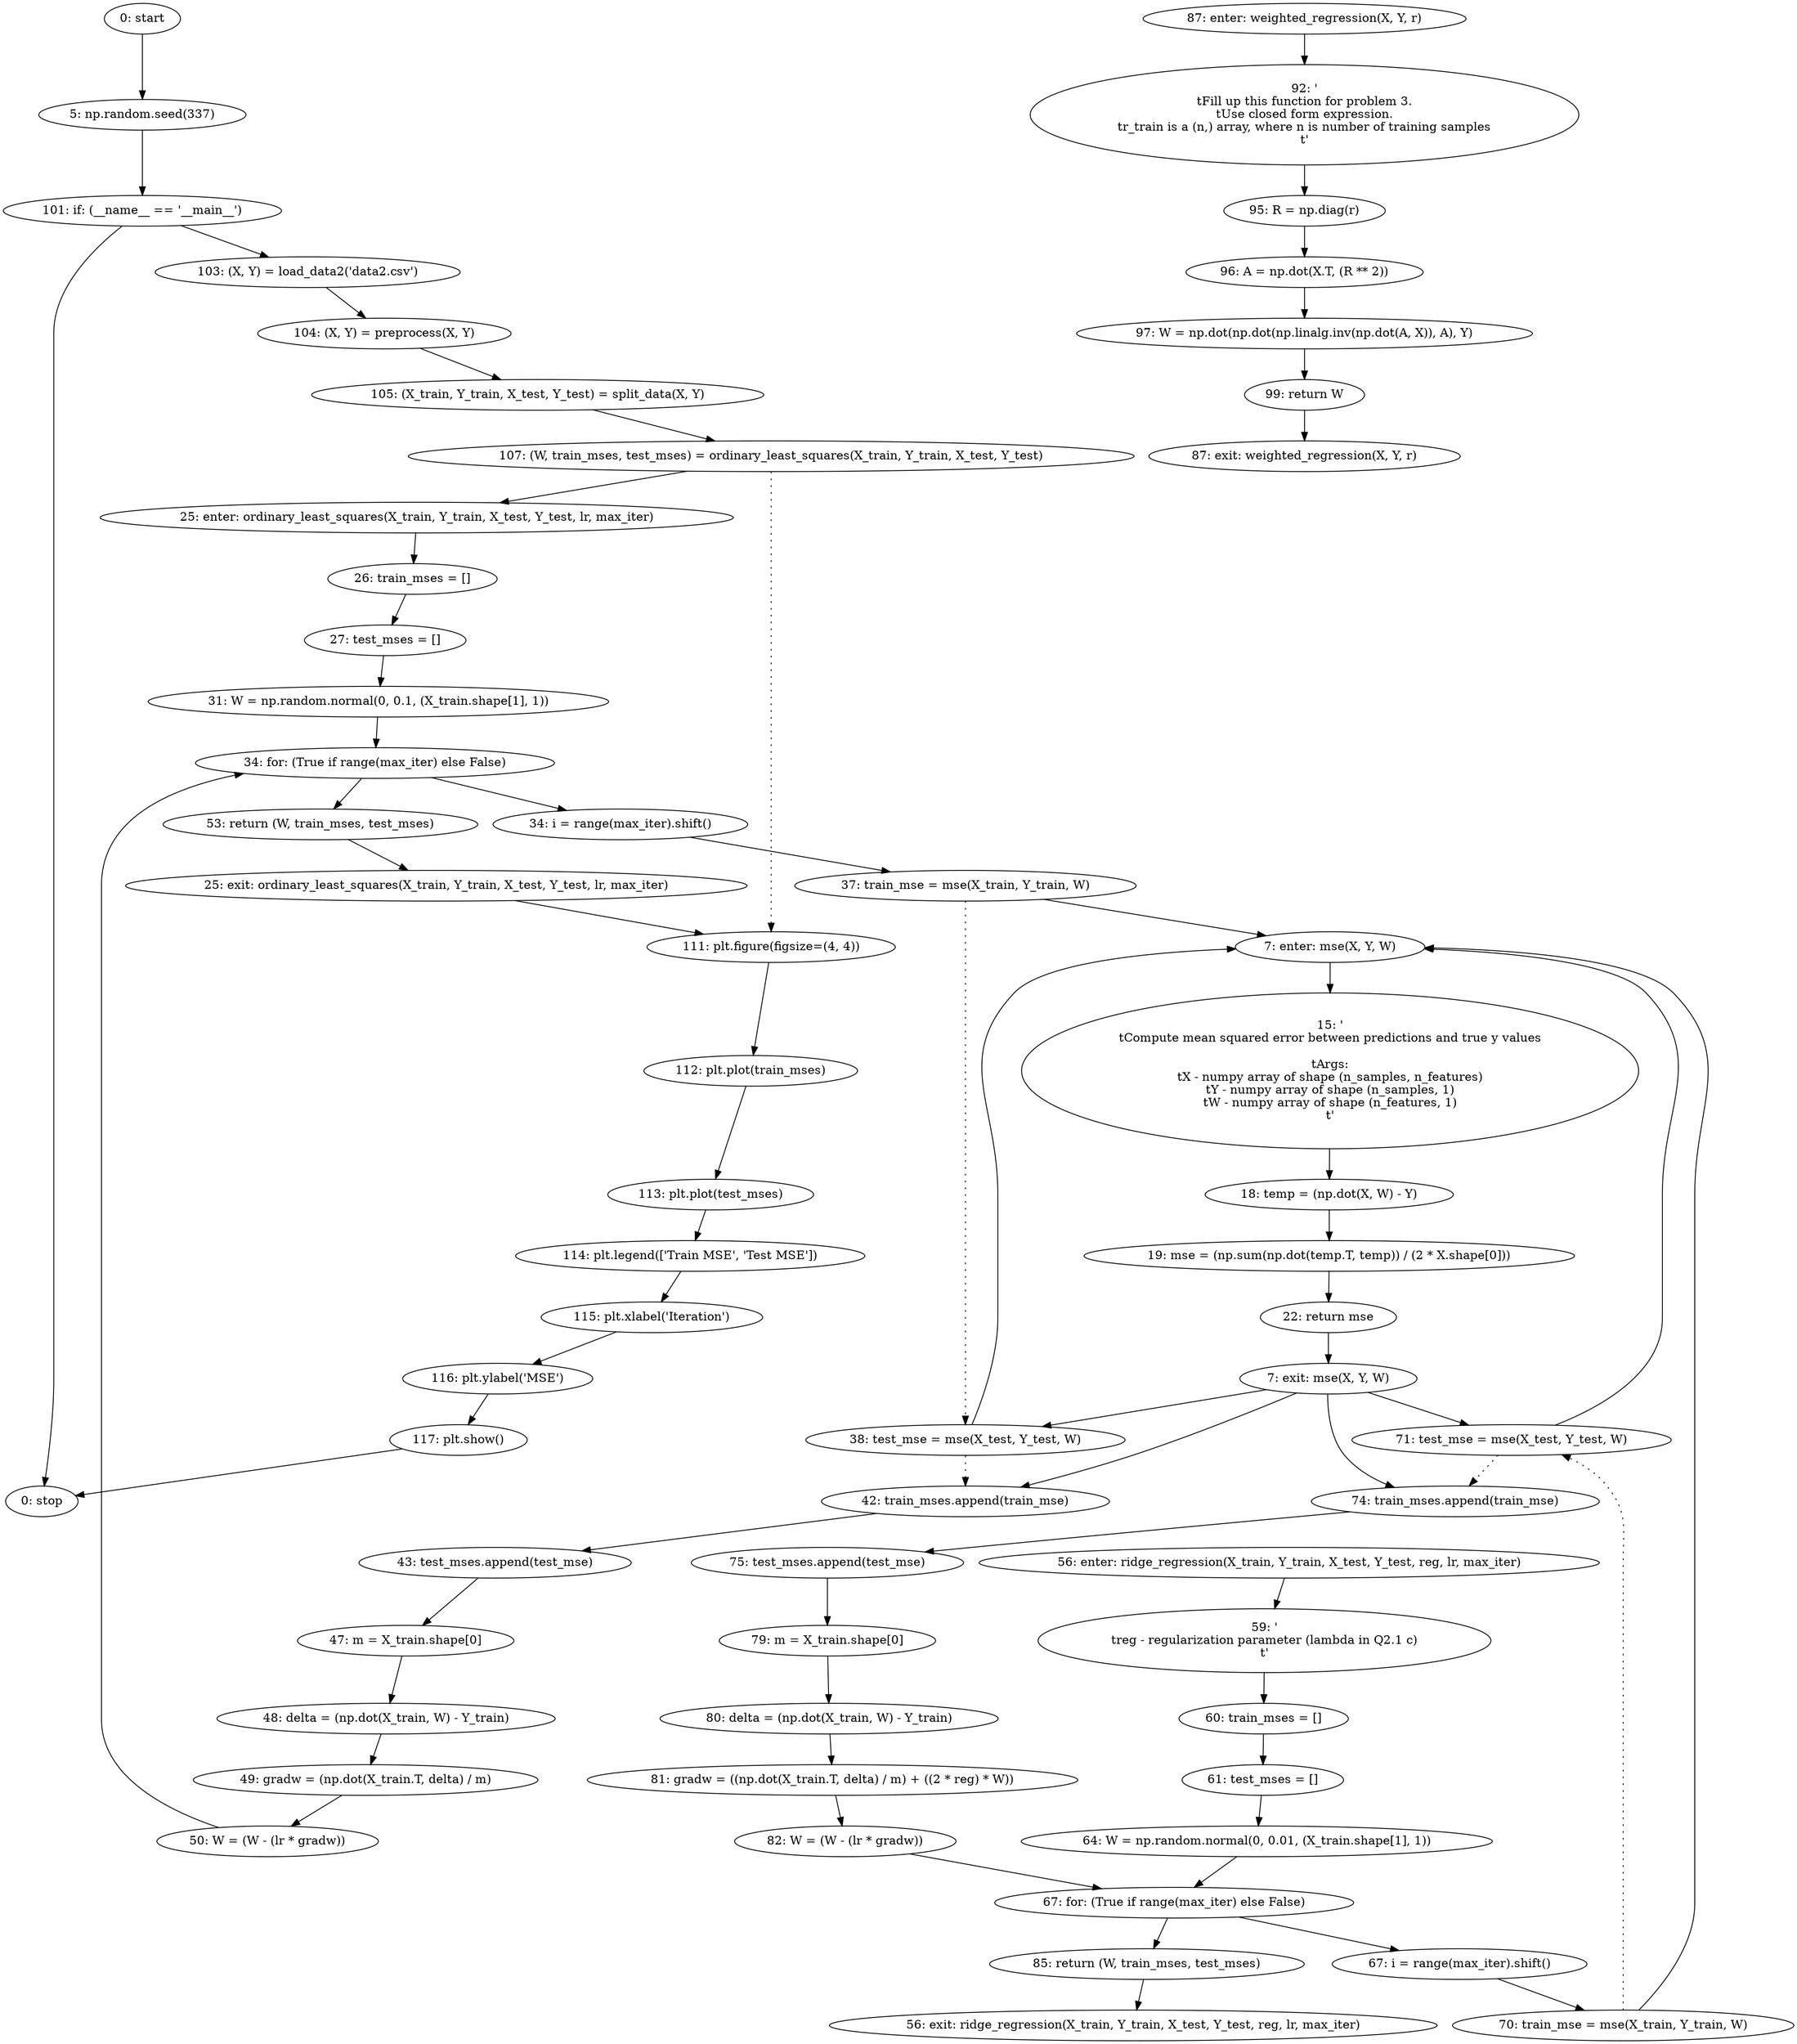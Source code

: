 strict digraph "" {
	node [label="\N"];
	0	 [label="0: start"];
	1	 [label="5: np.random.seed(337)"];
	0 -> 1;
	48	 [label="101: if: (__name__ == '__main__')"];
	1 -> 48;
	49	 [label="103: (X, Y) = load_data2('data2.csv')"];
	48 -> 49;
	60	 [label="0: stop"];
	48 -> 60;
	2	 [label="7: enter: mse(X, Y, W)"];
	4	 [label="15: '\n\tCompute mean squared error between predictions and true y values\n\n\tArgs:\n\tX - numpy array of shape (n_samples, n_features)\n\tY \
- numpy array of shape (n_samples, 1)\n\tW - numpy array of shape (n_features, 1)\n\t'"];
	2 -> 4;
	5	 [label="18: temp = (np.dot(X, W) - Y)"];
	4 -> 5;
	15	 [label="37: train_mse = mse(X_train, Y_train, W)"];
	15 -> 2;
	16	 [label="38: test_mse = mse(X_test, Y_test, W)"];
	15 -> 16	 [style=dotted,
		weight=100];
	16 -> 2;
	17	 [label="42: train_mses.append(train_mse)"];
	16 -> 17	 [style=dotted,
		weight=100];
	18	 [label="43: test_mses.append(test_mse)"];
	17 -> 18;
	32	 [label="70: train_mse = mse(X_train, Y_train, W)"];
	32 -> 2;
	33	 [label="71: test_mse = mse(X_test, Y_test, W)"];
	32 -> 33	 [style=dotted,
		weight=100];
	33 -> 2;
	34	 [label="74: train_mses.append(train_mse)"];
	33 -> 34	 [style=dotted,
		weight=100];
	35	 [label="75: test_mses.append(test_mse)"];
	34 -> 35;
	3	 [label="7: exit: mse(X, Y, W)"];
	3 -> 16;
	3 -> 17;
	3 -> 33;
	3 -> 34;
	7	 [label="22: return mse"];
	7 -> 3;
	6	 [label="19: mse = (np.sum(np.dot(temp.T, temp)) / (2 * X.shape[0]))"];
	5 -> 6;
	6 -> 7;
	8	 [label="25: enter: ordinary_least_squares(X_train, Y_train, X_test, Y_test, lr, max_iter)"];
	10	 [label="26: train_mses = []"];
	8 -> 10;
	11	 [label="27: test_mses = []"];
	10 -> 11;
	52	 [label="107: (W, train_mses, test_mses) = ordinary_least_squares(X_train, Y_train, X_test, Y_test)"];
	52 -> 8;
	53	 [label="111: plt.figure(figsize=(4, 4))"];
	52 -> 53	 [style=dotted,
		weight=100];
	54	 [label="112: plt.plot(train_mses)"];
	53 -> 54;
	9	 [label="25: exit: ordinary_least_squares(X_train, Y_train, X_test, Y_test, lr, max_iter)"];
	9 -> 53;
	23	 [label="53: return (W, train_mses, test_mses)"];
	23 -> 9;
	12	 [label="31: W = np.random.normal(0, 0.1, (X_train.shape[1], 1))"];
	11 -> 12;
	13	 [label="34: for: (True if range(max_iter) else False)"];
	12 -> 13;
	13 -> 23;
	14	 [label="34: i = range(max_iter).shift()"];
	13 -> 14;
	14 -> 15;
	22	 [label="50: W = (W - (lr * gradw))"];
	22 -> 13;
	19	 [label="47: m = X_train.shape[0]"];
	18 -> 19;
	20	 [label="48: delta = (np.dot(X_train, W) - Y_train)"];
	19 -> 20;
	21	 [label="49: gradw = (np.dot(X_train.T, delta) / m)"];
	20 -> 21;
	21 -> 22;
	24	 [label="56: enter: ridge_regression(X_train, Y_train, X_test, Y_test, reg, lr, max_iter)"];
	26	 [label="59: '\n\treg - regularization parameter (lambda in Q2.1 c)\n\t'"];
	24 -> 26;
	27	 [label="60: train_mses = []"];
	26 -> 27;
	25	 [label="56: exit: ridge_regression(X_train, Y_train, X_test, Y_test, reg, lr, max_iter)"];
	40	 [label="85: return (W, train_mses, test_mses)"];
	40 -> 25;
	28	 [label="61: test_mses = []"];
	27 -> 28;
	29	 [label="64: W = np.random.normal(0, 0.01, (X_train.shape[1], 1))"];
	28 -> 29;
	30	 [label="67: for: (True if range(max_iter) else False)"];
	29 -> 30;
	30 -> 40;
	31	 [label="67: i = range(max_iter).shift()"];
	30 -> 31;
	31 -> 32;
	39	 [label="82: W = (W - (lr * gradw))"];
	39 -> 30;
	36	 [label="79: m = X_train.shape[0]"];
	35 -> 36;
	37	 [label="80: delta = (np.dot(X_train, W) - Y_train)"];
	36 -> 37;
	38	 [label="81: gradw = ((np.dot(X_train.T, delta) / m) + ((2 * reg) * W))"];
	37 -> 38;
	38 -> 39;
	41	 [label="87: enter: weighted_regression(X, Y, r)"];
	43	 [label="92: '\n\tFill up this function for problem 3.\n\tUse closed form expression.\n\tr_train is a (n,) array, where n is number of training \
samples\n\t'"];
	41 -> 43;
	44	 [label="95: R = np.diag(r)"];
	43 -> 44;
	42	 [label="87: exit: weighted_regression(X, Y, r)"];
	47	 [label="99: return W"];
	47 -> 42;
	45	 [label="96: A = np.dot(X.T, (R ** 2))"];
	44 -> 45;
	46	 [label="97: W = np.dot(np.dot(np.linalg.inv(np.dot(A, X)), A), Y)"];
	45 -> 46;
	46 -> 47;
	50	 [label="104: (X, Y) = preprocess(X, Y)"];
	49 -> 50;
	51	 [label="105: (X_train, Y_train, X_test, Y_test) = split_data(X, Y)"];
	50 -> 51;
	51 -> 52;
	55	 [label="113: plt.plot(test_mses)"];
	54 -> 55;
	56	 [label="114: plt.legend(['Train MSE', 'Test MSE'])"];
	55 -> 56;
	57	 [label="115: plt.xlabel('Iteration')"];
	56 -> 57;
	58	 [label="116: plt.ylabel('MSE')"];
	57 -> 58;
	59	 [label="117: plt.show()"];
	58 -> 59;
	59 -> 60;
}

